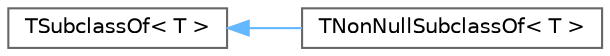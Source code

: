 digraph "Graphical Class Hierarchy"
{
 // INTERACTIVE_SVG=YES
 // LATEX_PDF_SIZE
  bgcolor="transparent";
  edge [fontname=Helvetica,fontsize=10,labelfontname=Helvetica,labelfontsize=10];
  node [fontname=Helvetica,fontsize=10,shape=box,height=0.2,width=0.4];
  rankdir="LR";
  Node0 [id="Node000000",label="TSubclassOf\< T \>",height=0.2,width=0.4,color="grey40", fillcolor="white", style="filled",URL="$dd/d22/classTSubclassOf.html",tooltip="Template to allow UClass types to be passed around with type safety."];
  Node0 -> Node1 [id="edge8780_Node000000_Node000001",dir="back",color="steelblue1",style="solid",tooltip=" "];
  Node1 [id="Node000001",label="TNonNullSubclassOf\< T \>",height=0.2,width=0.4,color="grey40", fillcolor="white", style="filled",URL="$da/d46/classTNonNullSubclassOf.html",tooltip="Template to allow TClassType's to be passed around with type safety."];
}
